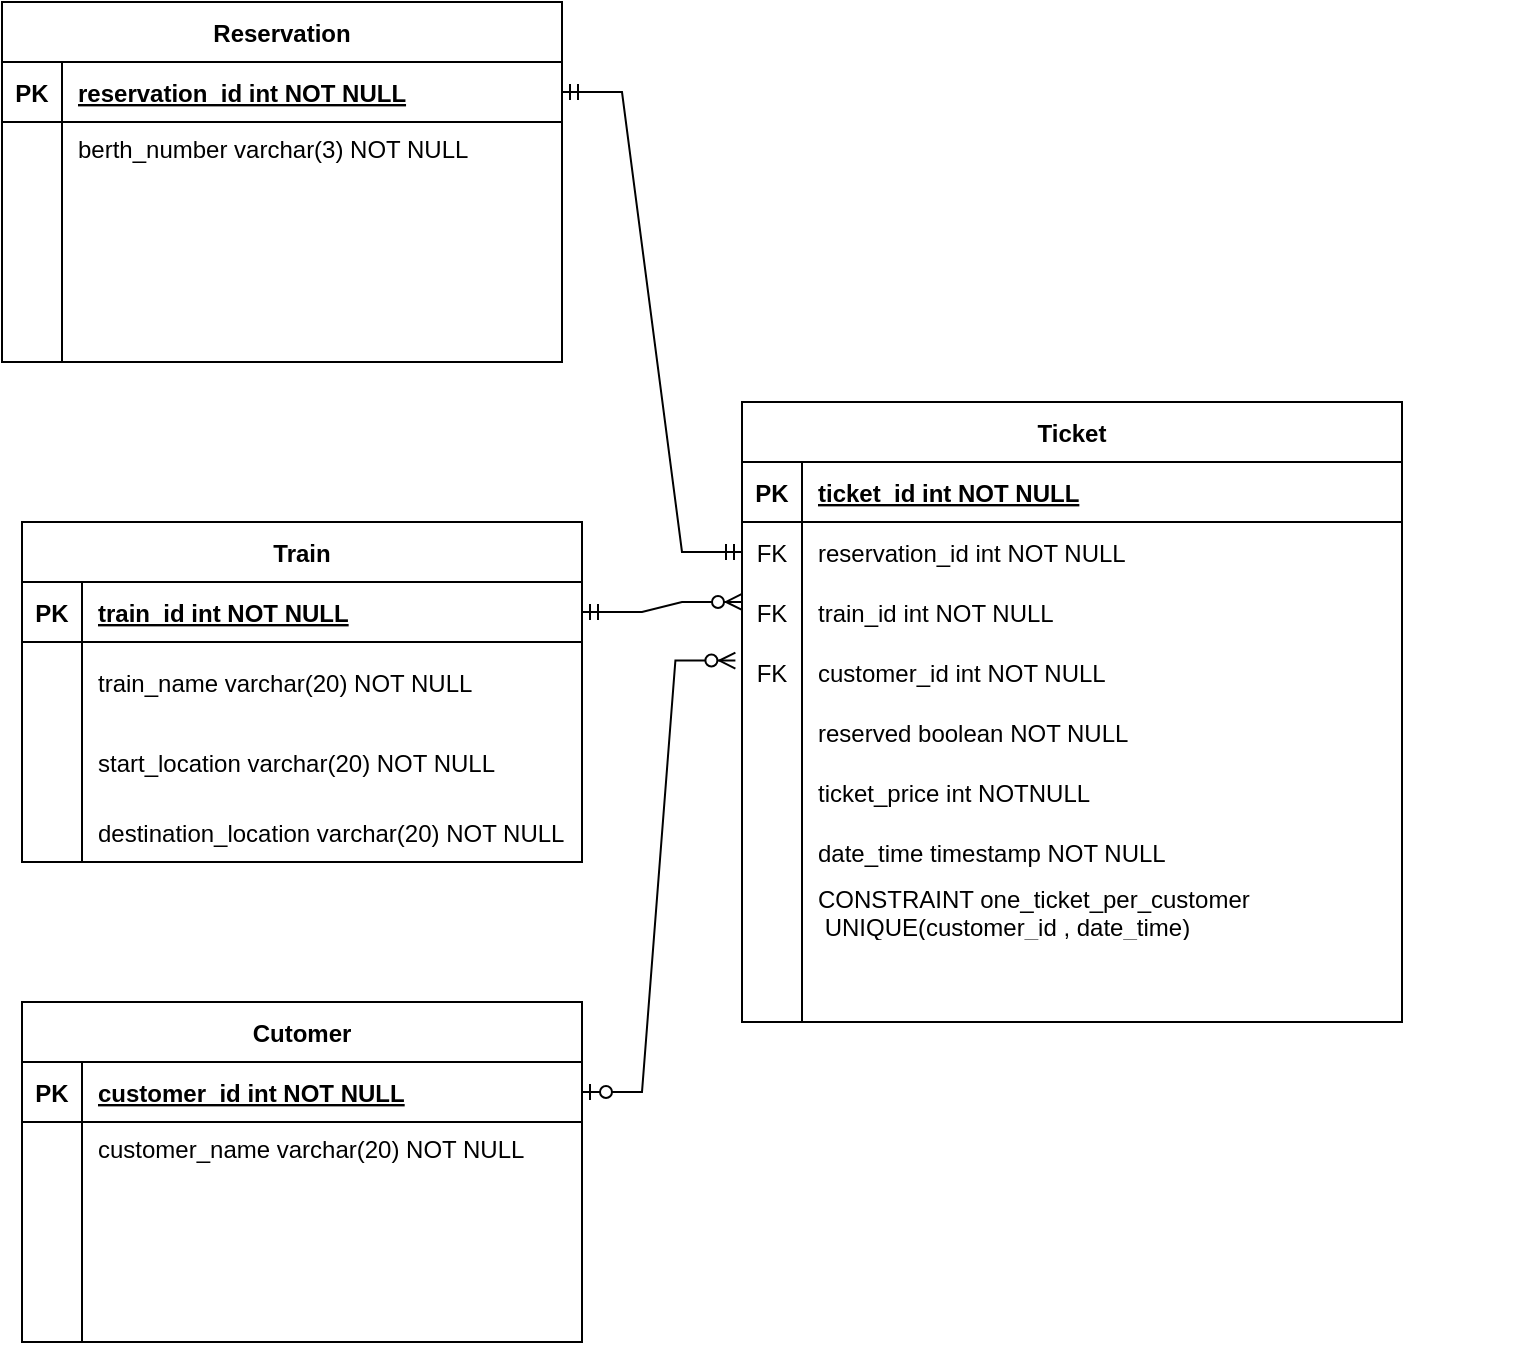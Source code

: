 <mxfile version="16.5.1" type="device"><diagram id="R2lEEEUBdFMjLlhIrx00" name="Page-1"><mxGraphModel dx="1422" dy="810" grid="1" gridSize="10" guides="1" tooltips="1" connect="1" arrows="1" fold="1" page="1" pageScale="1" pageWidth="850" pageHeight="1100" math="0" shadow="0" extFonts="Permanent Marker^https://fonts.googleapis.com/css?family=Permanent+Marker"><root><mxCell id="0"/><mxCell id="1" parent="0"/><mxCell id="C-vyLk0tnHw3VtMMgP7b-2" value="Ticket" style="shape=table;startSize=30;container=1;collapsible=1;childLayout=tableLayout;fixedRows=1;rowLines=0;fontStyle=1;align=center;resizeLast=1;" parent="1" vertex="1"><mxGeometry x="440" y="400" width="330.0" height="310" as="geometry"/></mxCell><mxCell id="C-vyLk0tnHw3VtMMgP7b-3" value="" style="shape=partialRectangle;collapsible=0;dropTarget=0;pointerEvents=0;fillColor=none;points=[[0,0.5],[1,0.5]];portConstraint=eastwest;top=0;left=0;right=0;bottom=1;" parent="C-vyLk0tnHw3VtMMgP7b-2" vertex="1"><mxGeometry y="30" width="330.0" height="30" as="geometry"/></mxCell><mxCell id="C-vyLk0tnHw3VtMMgP7b-4" value="PK" style="shape=partialRectangle;overflow=hidden;connectable=0;fillColor=none;top=0;left=0;bottom=0;right=0;fontStyle=1;" parent="C-vyLk0tnHw3VtMMgP7b-3" vertex="1"><mxGeometry width="30" height="30" as="geometry"><mxRectangle width="30" height="30" as="alternateBounds"/></mxGeometry></mxCell><mxCell id="C-vyLk0tnHw3VtMMgP7b-5" value="ticket_id int NOT NULL" style="shape=partialRectangle;overflow=hidden;connectable=0;fillColor=none;top=0;left=0;bottom=0;right=0;align=left;spacingLeft=6;fontStyle=5;" parent="C-vyLk0tnHw3VtMMgP7b-3" vertex="1"><mxGeometry x="30" width="300.0" height="30" as="geometry"><mxRectangle width="300.0" height="30" as="alternateBounds"/></mxGeometry></mxCell><mxCell id="mSmF1JjZbeeJooh_le6x-57" value="" style="shape=tableRow;horizontal=0;startSize=0;swimlaneHead=0;swimlaneBody=0;fillColor=none;collapsible=0;dropTarget=0;points=[[0,0.5],[1,0.5]];portConstraint=eastwest;top=0;left=0;right=0;bottom=0;" parent="C-vyLk0tnHw3VtMMgP7b-2" vertex="1"><mxGeometry y="60" width="330.0" height="30" as="geometry"/></mxCell><mxCell id="mSmF1JjZbeeJooh_le6x-58" value="FK" style="shape=partialRectangle;connectable=0;fillColor=none;top=0;left=0;bottom=0;right=0;fontStyle=0;overflow=hidden;" parent="mSmF1JjZbeeJooh_le6x-57" vertex="1"><mxGeometry width="30" height="30" as="geometry"><mxRectangle width="30" height="30" as="alternateBounds"/></mxGeometry></mxCell><mxCell id="mSmF1JjZbeeJooh_le6x-59" value="reservation_id int NOT NULL" style="shape=partialRectangle;connectable=0;fillColor=none;top=0;left=0;bottom=0;right=0;align=left;spacingLeft=6;fontStyle=0;overflow=hidden;" parent="mSmF1JjZbeeJooh_le6x-57" vertex="1"><mxGeometry x="30" width="300.0" height="30" as="geometry"><mxRectangle width="300.0" height="30" as="alternateBounds"/></mxGeometry></mxCell><mxCell id="mSmF1JjZbeeJooh_le6x-53" value="" style="shape=tableRow;horizontal=0;startSize=0;swimlaneHead=0;swimlaneBody=0;fillColor=none;collapsible=0;dropTarget=0;points=[[0,0.5],[1,0.5]];portConstraint=eastwest;top=0;left=0;right=0;bottom=0;" parent="C-vyLk0tnHw3VtMMgP7b-2" vertex="1"><mxGeometry y="90" width="330.0" height="30" as="geometry"/></mxCell><mxCell id="mSmF1JjZbeeJooh_le6x-54" value="FK" style="shape=partialRectangle;connectable=0;fillColor=none;top=0;left=0;bottom=0;right=0;fontStyle=0;overflow=hidden;" parent="mSmF1JjZbeeJooh_le6x-53" vertex="1"><mxGeometry width="30" height="30" as="geometry"><mxRectangle width="30" height="30" as="alternateBounds"/></mxGeometry></mxCell><mxCell id="mSmF1JjZbeeJooh_le6x-55" value="train_id int NOT NULL" style="shape=partialRectangle;connectable=0;fillColor=none;top=0;left=0;bottom=0;right=0;align=left;spacingLeft=6;fontStyle=0;overflow=hidden;" parent="mSmF1JjZbeeJooh_le6x-53" vertex="1"><mxGeometry x="30" width="300.0" height="30" as="geometry"><mxRectangle width="300.0" height="30" as="alternateBounds"/></mxGeometry></mxCell><mxCell id="mSmF1JjZbeeJooh_le6x-61" value="" style="shape=tableRow;horizontal=0;startSize=0;swimlaneHead=0;swimlaneBody=0;fillColor=none;collapsible=0;dropTarget=0;points=[[0,0.5],[1,0.5]];portConstraint=eastwest;top=0;left=0;right=0;bottom=0;" parent="C-vyLk0tnHw3VtMMgP7b-2" vertex="1"><mxGeometry y="120" width="330.0" height="30" as="geometry"/></mxCell><mxCell id="mSmF1JjZbeeJooh_le6x-62" value="FK" style="shape=partialRectangle;connectable=0;fillColor=none;top=0;left=0;bottom=0;right=0;fontStyle=0;overflow=hidden;" parent="mSmF1JjZbeeJooh_le6x-61" vertex="1"><mxGeometry width="30" height="30" as="geometry"><mxRectangle width="30" height="30" as="alternateBounds"/></mxGeometry></mxCell><mxCell id="mSmF1JjZbeeJooh_le6x-63" value="customer_id int NOT NULL" style="shape=partialRectangle;connectable=0;fillColor=none;top=0;left=0;bottom=0;right=0;align=left;spacingLeft=6;fontStyle=0;overflow=hidden;" parent="mSmF1JjZbeeJooh_le6x-61" vertex="1"><mxGeometry x="30" width="300.0" height="30" as="geometry"><mxRectangle width="300.0" height="30" as="alternateBounds"/></mxGeometry></mxCell><mxCell id="keCOiKk9DbFpDqC-U8Vj-1" value="" style="shape=tableRow;horizontal=0;startSize=0;swimlaneHead=0;swimlaneBody=0;fillColor=none;collapsible=0;dropTarget=0;points=[[0,0.5],[1,0.5]];portConstraint=eastwest;top=0;left=0;right=0;bottom=0;" vertex="1" parent="C-vyLk0tnHw3VtMMgP7b-2"><mxGeometry y="150" width="330.0" height="30" as="geometry"/></mxCell><mxCell id="keCOiKk9DbFpDqC-U8Vj-2" value="" style="shape=partialRectangle;connectable=0;fillColor=none;top=0;left=0;bottom=0;right=0;editable=1;overflow=hidden;" vertex="1" parent="keCOiKk9DbFpDqC-U8Vj-1"><mxGeometry width="30" height="30" as="geometry"><mxRectangle width="30" height="30" as="alternateBounds"/></mxGeometry></mxCell><mxCell id="keCOiKk9DbFpDqC-U8Vj-3" value="reserved boolean NOT NULL" style="shape=partialRectangle;connectable=0;fillColor=none;top=0;left=0;bottom=0;right=0;align=left;spacingLeft=6;overflow=hidden;" vertex="1" parent="keCOiKk9DbFpDqC-U8Vj-1"><mxGeometry x="30" width="300.0" height="30" as="geometry"><mxRectangle width="300.0" height="30" as="alternateBounds"/></mxGeometry></mxCell><mxCell id="mSmF1JjZbeeJooh_le6x-70" value="" style="shape=tableRow;horizontal=0;startSize=0;swimlaneHead=0;swimlaneBody=0;fillColor=none;collapsible=0;dropTarget=0;points=[[0,0.5],[1,0.5]];portConstraint=eastwest;top=0;left=0;right=0;bottom=0;" parent="C-vyLk0tnHw3VtMMgP7b-2" vertex="1"><mxGeometry y="180" width="330.0" height="30" as="geometry"/></mxCell><mxCell id="mSmF1JjZbeeJooh_le6x-71" value="" style="shape=partialRectangle;connectable=0;fillColor=none;top=0;left=0;bottom=0;right=0;editable=1;overflow=hidden;" parent="mSmF1JjZbeeJooh_le6x-70" vertex="1"><mxGeometry width="30" height="30" as="geometry"><mxRectangle width="30" height="30" as="alternateBounds"/></mxGeometry></mxCell><mxCell id="mSmF1JjZbeeJooh_le6x-72" value="ticket_price int NOTNULL" style="shape=partialRectangle;connectable=0;fillColor=none;top=0;left=0;bottom=0;right=0;align=left;spacingLeft=6;overflow=hidden;" parent="mSmF1JjZbeeJooh_le6x-70" vertex="1"><mxGeometry x="30" width="300.0" height="30" as="geometry"><mxRectangle width="300.0" height="30" as="alternateBounds"/></mxGeometry></mxCell><mxCell id="mSmF1JjZbeeJooh_le6x-74" value="" style="shape=tableRow;horizontal=0;startSize=0;swimlaneHead=0;swimlaneBody=0;fillColor=none;collapsible=0;dropTarget=0;points=[[0,0.5],[1,0.5]];portConstraint=eastwest;top=0;left=0;right=0;bottom=0;" parent="C-vyLk0tnHw3VtMMgP7b-2" vertex="1"><mxGeometry y="210" width="330.0" height="30" as="geometry"/></mxCell><mxCell id="mSmF1JjZbeeJooh_le6x-75" value="" style="shape=partialRectangle;connectable=0;fillColor=none;top=0;left=0;bottom=0;right=0;editable=1;overflow=hidden;" parent="mSmF1JjZbeeJooh_le6x-74" vertex="1"><mxGeometry width="30" height="30" as="geometry"><mxRectangle width="30" height="30" as="alternateBounds"/></mxGeometry></mxCell><mxCell id="mSmF1JjZbeeJooh_le6x-76" value="date_time timestamp NOT NULL" style="shape=partialRectangle;connectable=0;fillColor=none;top=0;left=0;bottom=0;right=0;align=left;spacingLeft=6;overflow=hidden;" parent="mSmF1JjZbeeJooh_le6x-74" vertex="1"><mxGeometry x="30" width="300.0" height="30" as="geometry"><mxRectangle width="300.0" height="30" as="alternateBounds"/></mxGeometry></mxCell><mxCell id="mSmF1JjZbeeJooh_le6x-78" value="" style="shape=tableRow;horizontal=0;startSize=0;swimlaneHead=0;swimlaneBody=0;fillColor=none;collapsible=0;dropTarget=0;points=[[0,0.5],[1,0.5]];portConstraint=eastwest;top=0;left=0;right=0;bottom=0;" parent="C-vyLk0tnHw3VtMMgP7b-2" vertex="1"><mxGeometry y="240" width="330.0" height="30" as="geometry"/></mxCell><mxCell id="mSmF1JjZbeeJooh_le6x-79" value="" style="shape=partialRectangle;connectable=0;fillColor=none;top=0;left=0;bottom=0;right=0;editable=1;overflow=hidden;" parent="mSmF1JjZbeeJooh_le6x-78" vertex="1"><mxGeometry width="30" height="30" as="geometry"><mxRectangle width="30" height="30" as="alternateBounds"/></mxGeometry></mxCell><mxCell id="mSmF1JjZbeeJooh_le6x-80" value="CONSTRAINT one_ticket_per_customer&#10; UNIQUE(customer_id , date_time)" style="shape=partialRectangle;connectable=0;fillColor=none;top=0;left=0;bottom=0;right=0;align=left;spacingLeft=6;overflow=hidden;" parent="mSmF1JjZbeeJooh_le6x-78" vertex="1"><mxGeometry x="30" width="300.0" height="30" as="geometry"><mxRectangle width="300.0" height="30" as="alternateBounds"/></mxGeometry></mxCell><mxCell id="C-vyLk0tnHw3VtMMgP7b-9" value="" style="shape=partialRectangle;collapsible=0;dropTarget=0;pointerEvents=0;fillColor=none;points=[[0,0.5],[1,0.5]];portConstraint=eastwest;top=0;left=0;right=0;bottom=0;" parent="C-vyLk0tnHw3VtMMgP7b-2" vertex="1"><mxGeometry y="270" width="330.0" height="40" as="geometry"/></mxCell><mxCell id="C-vyLk0tnHw3VtMMgP7b-10" value="" style="shape=partialRectangle;overflow=hidden;connectable=0;fillColor=none;top=0;left=0;bottom=0;right=0;" parent="C-vyLk0tnHw3VtMMgP7b-9" vertex="1"><mxGeometry width="30" height="40" as="geometry"><mxRectangle width="30" height="40" as="alternateBounds"/></mxGeometry></mxCell><mxCell id="C-vyLk0tnHw3VtMMgP7b-11" value="" style="shape=partialRectangle;overflow=hidden;connectable=0;fillColor=none;top=0;left=0;bottom=0;right=0;align=left;spacingLeft=6;" parent="C-vyLk0tnHw3VtMMgP7b-9" vertex="1"><mxGeometry x="30" width="300.0" height="40" as="geometry"><mxRectangle width="300.0" height="40" as="alternateBounds"/></mxGeometry></mxCell><mxCell id="C-vyLk0tnHw3VtMMgP7b-13" value="Cutomer" style="shape=table;startSize=30;container=1;collapsible=1;childLayout=tableLayout;fixedRows=1;rowLines=0;fontStyle=1;align=center;resizeLast=1;" parent="1" vertex="1"><mxGeometry x="80" y="700" width="280" height="170" as="geometry"/></mxCell><mxCell id="C-vyLk0tnHw3VtMMgP7b-14" value="" style="shape=partialRectangle;collapsible=0;dropTarget=0;pointerEvents=0;fillColor=none;points=[[0,0.5],[1,0.5]];portConstraint=eastwest;top=0;left=0;right=0;bottom=1;" parent="C-vyLk0tnHw3VtMMgP7b-13" vertex="1"><mxGeometry y="30" width="280" height="30" as="geometry"/></mxCell><mxCell id="C-vyLk0tnHw3VtMMgP7b-15" value="PK" style="shape=partialRectangle;overflow=hidden;connectable=0;fillColor=none;top=0;left=0;bottom=0;right=0;fontStyle=1;" parent="C-vyLk0tnHw3VtMMgP7b-14" vertex="1"><mxGeometry width="30" height="30" as="geometry"><mxRectangle width="30" height="30" as="alternateBounds"/></mxGeometry></mxCell><mxCell id="C-vyLk0tnHw3VtMMgP7b-16" value="customer_id int NOT NULL " style="shape=partialRectangle;overflow=hidden;connectable=0;fillColor=none;top=0;left=0;bottom=0;right=0;align=left;spacingLeft=6;fontStyle=5;" parent="C-vyLk0tnHw3VtMMgP7b-14" vertex="1"><mxGeometry x="30" width="250" height="30" as="geometry"><mxRectangle width="250" height="30" as="alternateBounds"/></mxGeometry></mxCell><mxCell id="C-vyLk0tnHw3VtMMgP7b-20" value="" style="shape=partialRectangle;collapsible=0;dropTarget=0;pointerEvents=0;fillColor=none;points=[[0,0.5],[1,0.5]];portConstraint=eastwest;top=0;left=0;right=0;bottom=0;" parent="C-vyLk0tnHw3VtMMgP7b-13" vertex="1"><mxGeometry y="60" width="280" height="110" as="geometry"/></mxCell><mxCell id="C-vyLk0tnHw3VtMMgP7b-21" value="" style="shape=partialRectangle;overflow=hidden;connectable=0;fillColor=none;top=0;left=0;bottom=0;right=0;" parent="C-vyLk0tnHw3VtMMgP7b-20" vertex="1"><mxGeometry width="30" height="110" as="geometry"><mxRectangle width="30" height="110" as="alternateBounds"/></mxGeometry></mxCell><mxCell id="C-vyLk0tnHw3VtMMgP7b-22" value="customer_name varchar(20) NOT NULL" style="shape=partialRectangle;overflow=hidden;connectable=0;fillColor=none;top=0;left=0;bottom=0;right=0;align=left;spacingLeft=6;verticalAlign=top;" parent="C-vyLk0tnHw3VtMMgP7b-20" vertex="1"><mxGeometry x="30" width="250" height="110" as="geometry"><mxRectangle width="250" height="110" as="alternateBounds"/></mxGeometry></mxCell><mxCell id="C-vyLk0tnHw3VtMMgP7b-23" value="Reservation" style="shape=table;startSize=30;container=1;collapsible=1;childLayout=tableLayout;fixedRows=1;rowLines=0;fontStyle=1;align=center;resizeLast=1;" parent="1" vertex="1"><mxGeometry x="70" y="200" width="280" height="180" as="geometry"/></mxCell><mxCell id="C-vyLk0tnHw3VtMMgP7b-24" value="" style="shape=partialRectangle;collapsible=0;dropTarget=0;pointerEvents=0;fillColor=none;points=[[0,0.5],[1,0.5]];portConstraint=eastwest;top=0;left=0;right=0;bottom=1;" parent="C-vyLk0tnHw3VtMMgP7b-23" vertex="1"><mxGeometry y="30" width="280" height="30" as="geometry"/></mxCell><mxCell id="C-vyLk0tnHw3VtMMgP7b-25" value="PK" style="shape=partialRectangle;overflow=hidden;connectable=0;fillColor=none;top=0;left=0;bottom=0;right=0;fontStyle=1;" parent="C-vyLk0tnHw3VtMMgP7b-24" vertex="1"><mxGeometry width="30" height="30" as="geometry"><mxRectangle width="30" height="30" as="alternateBounds"/></mxGeometry></mxCell><mxCell id="C-vyLk0tnHw3VtMMgP7b-26" value="reservation_id int NOT NULL" style="shape=partialRectangle;overflow=hidden;connectable=0;fillColor=none;top=0;left=0;bottom=0;right=0;align=left;spacingLeft=6;fontStyle=5;" parent="C-vyLk0tnHw3VtMMgP7b-24" vertex="1"><mxGeometry x="30" width="250" height="30" as="geometry"><mxRectangle width="250" height="30" as="alternateBounds"/></mxGeometry></mxCell><mxCell id="C-vyLk0tnHw3VtMMgP7b-27" value="" style="shape=partialRectangle;collapsible=0;dropTarget=0;pointerEvents=0;fillColor=none;points=[[0,0.5],[1,0.5]];portConstraint=eastwest;top=0;left=0;right=0;bottom=0;" parent="C-vyLk0tnHw3VtMMgP7b-23" vertex="1"><mxGeometry y="60" width="280" height="120" as="geometry"/></mxCell><mxCell id="C-vyLk0tnHw3VtMMgP7b-28" value="" style="shape=partialRectangle;overflow=hidden;connectable=0;fillColor=none;top=0;left=0;bottom=0;right=0;" parent="C-vyLk0tnHw3VtMMgP7b-27" vertex="1"><mxGeometry width="30" height="120" as="geometry"><mxRectangle width="30" height="120" as="alternateBounds"/></mxGeometry></mxCell><mxCell id="C-vyLk0tnHw3VtMMgP7b-29" value="berth_number varchar(3) NOT NULL" style="shape=partialRectangle;overflow=hidden;connectable=0;fillColor=none;top=0;left=0;bottom=0;right=0;align=left;spacingLeft=6;verticalAlign=top;" parent="C-vyLk0tnHw3VtMMgP7b-27" vertex="1"><mxGeometry x="30" width="250" height="120" as="geometry"><mxRectangle width="250" height="120" as="alternateBounds"/></mxGeometry></mxCell><mxCell id="mSmF1JjZbeeJooh_le6x-11" value="Train" style="shape=table;startSize=30;container=1;collapsible=1;childLayout=tableLayout;fixedRows=1;rowLines=0;fontStyle=1;align=center;resizeLast=1;" parent="1" vertex="1"><mxGeometry x="80" y="460" width="280" height="170" as="geometry"/></mxCell><mxCell id="mSmF1JjZbeeJooh_le6x-12" value="" style="shape=partialRectangle;collapsible=0;dropTarget=0;pointerEvents=0;fillColor=none;points=[[0,0.5],[1,0.5]];portConstraint=eastwest;top=0;left=0;right=0;bottom=1;" parent="mSmF1JjZbeeJooh_le6x-11" vertex="1"><mxGeometry y="30" width="280" height="30" as="geometry"/></mxCell><mxCell id="mSmF1JjZbeeJooh_le6x-13" value="PK" style="shape=partialRectangle;overflow=hidden;connectable=0;fillColor=none;top=0;left=0;bottom=0;right=0;fontStyle=1;" parent="mSmF1JjZbeeJooh_le6x-12" vertex="1"><mxGeometry width="30" height="30" as="geometry"><mxRectangle width="30" height="30" as="alternateBounds"/></mxGeometry></mxCell><mxCell id="mSmF1JjZbeeJooh_le6x-14" value="train_id int NOT NULL " style="shape=partialRectangle;overflow=hidden;connectable=0;fillColor=none;top=0;left=0;bottom=0;right=0;align=left;spacingLeft=6;fontStyle=5;" parent="mSmF1JjZbeeJooh_le6x-12" vertex="1"><mxGeometry x="30" width="250" height="30" as="geometry"><mxRectangle width="250" height="30" as="alternateBounds"/></mxGeometry></mxCell><mxCell id="mSmF1JjZbeeJooh_le6x-18" value="" style="shape=partialRectangle;collapsible=0;dropTarget=0;pointerEvents=0;fillColor=none;points=[[0,0.5],[1,0.5]];portConstraint=eastwest;top=0;left=0;right=0;bottom=0;" parent="mSmF1JjZbeeJooh_le6x-11" vertex="1"><mxGeometry y="60" width="280" height="40" as="geometry"/></mxCell><mxCell id="mSmF1JjZbeeJooh_le6x-19" value="" style="shape=partialRectangle;overflow=hidden;connectable=0;fillColor=none;top=0;left=0;bottom=0;right=0;" parent="mSmF1JjZbeeJooh_le6x-18" vertex="1"><mxGeometry width="30" height="40" as="geometry"><mxRectangle width="30" height="40" as="alternateBounds"/></mxGeometry></mxCell><mxCell id="mSmF1JjZbeeJooh_le6x-20" value="train_name varchar(20) NOT NULL" style="shape=partialRectangle;overflow=hidden;connectable=0;fillColor=none;top=0;left=0;bottom=0;right=0;align=left;spacingLeft=6;verticalAlign=middle;" parent="mSmF1JjZbeeJooh_le6x-18" vertex="1"><mxGeometry x="30" width="250" height="40" as="geometry"><mxRectangle width="250" height="40" as="alternateBounds"/></mxGeometry></mxCell><mxCell id="mSmF1JjZbeeJooh_le6x-29" value="" style="shape=tableRow;horizontal=0;startSize=0;swimlaneHead=0;swimlaneBody=0;fillColor=none;collapsible=0;dropTarget=0;points=[[0,0.5],[1,0.5]];portConstraint=eastwest;top=0;left=0;right=0;bottom=0;" parent="mSmF1JjZbeeJooh_le6x-11" vertex="1"><mxGeometry y="100" width="280" height="40" as="geometry"/></mxCell><mxCell id="mSmF1JjZbeeJooh_le6x-30" value="" style="shape=partialRectangle;connectable=0;fillColor=none;top=0;left=0;bottom=0;right=0;editable=1;overflow=hidden;" parent="mSmF1JjZbeeJooh_le6x-29" vertex="1"><mxGeometry width="30" height="40" as="geometry"><mxRectangle width="30" height="40" as="alternateBounds"/></mxGeometry></mxCell><mxCell id="mSmF1JjZbeeJooh_le6x-31" value="start_location varchar(20) NOT NULL" style="shape=partialRectangle;connectable=0;fillColor=none;top=0;left=0;bottom=0;right=0;align=left;spacingLeft=6;overflow=hidden;" parent="mSmF1JjZbeeJooh_le6x-29" vertex="1"><mxGeometry x="30" width="250" height="40" as="geometry"><mxRectangle width="250" height="40" as="alternateBounds"/></mxGeometry></mxCell><mxCell id="mSmF1JjZbeeJooh_le6x-44" value="" style="shape=tableRow;horizontal=0;startSize=0;swimlaneHead=0;swimlaneBody=0;fillColor=none;collapsible=0;dropTarget=0;points=[[0,0.5],[1,0.5]];portConstraint=eastwest;top=0;left=0;right=0;bottom=0;" parent="mSmF1JjZbeeJooh_le6x-11" vertex="1"><mxGeometry y="140" width="280" height="30" as="geometry"/></mxCell><mxCell id="mSmF1JjZbeeJooh_le6x-45" value="" style="shape=partialRectangle;connectable=0;fillColor=none;top=0;left=0;bottom=0;right=0;editable=1;overflow=hidden;" parent="mSmF1JjZbeeJooh_le6x-44" vertex="1"><mxGeometry width="30" height="30" as="geometry"><mxRectangle width="30" height="30" as="alternateBounds"/></mxGeometry></mxCell><mxCell id="mSmF1JjZbeeJooh_le6x-46" value="destination_location varchar(20) NOT NULL" style="shape=partialRectangle;connectable=0;fillColor=none;top=0;left=0;bottom=0;right=0;align=left;spacingLeft=6;overflow=hidden;" parent="mSmF1JjZbeeJooh_le6x-44" vertex="1"><mxGeometry x="30" width="250" height="30" as="geometry"><mxRectangle width="250" height="30" as="alternateBounds"/></mxGeometry></mxCell><mxCell id="mSmF1JjZbeeJooh_le6x-21" value="" style="shape=partialRectangle;collapsible=0;dropTarget=0;pointerEvents=0;fillColor=none;points=[[0,0.5],[1,0.5]];portConstraint=eastwest;top=0;left=0;right=0;bottom=0;" parent="1" vertex="1"><mxGeometry x="540" y="220" width="290" height="30" as="geometry"/></mxCell><mxCell id="mSmF1JjZbeeJooh_le6x-64" value="" style="edgeStyle=entityRelationEdgeStyle;fontSize=12;html=1;endArrow=ERmandOne;startArrow=ERmandOne;rounded=0;entryX=0;entryY=0.5;entryDx=0;entryDy=0;" parent="1" source="C-vyLk0tnHw3VtMMgP7b-24" target="mSmF1JjZbeeJooh_le6x-57" edge="1"><mxGeometry width="100" height="100" relative="1" as="geometry"><mxPoint x="340" y="520" as="sourcePoint"/><mxPoint x="440" y="420" as="targetPoint"/></mxGeometry></mxCell><mxCell id="mSmF1JjZbeeJooh_le6x-67" value="" style="edgeStyle=entityRelationEdgeStyle;fontSize=12;html=1;endArrow=ERzeroToMany;startArrow=ERmandOne;rounded=0;exitX=1;exitY=0.5;exitDx=0;exitDy=0;entryX=0;entryY=0.333;entryDx=0;entryDy=0;entryPerimeter=0;" parent="1" source="mSmF1JjZbeeJooh_le6x-12" target="mSmF1JjZbeeJooh_le6x-53" edge="1"><mxGeometry width="100" height="100" relative="1" as="geometry"><mxPoint x="340" y="520" as="sourcePoint"/><mxPoint x="440" y="420" as="targetPoint"/></mxGeometry></mxCell><mxCell id="mSmF1JjZbeeJooh_le6x-68" value="" style="edgeStyle=entityRelationEdgeStyle;fontSize=12;html=1;endArrow=ERzeroToMany;startArrow=ERzeroToOne;rounded=0;exitX=1;exitY=0.5;exitDx=0;exitDy=0;entryX=-0.01;entryY=0.309;entryDx=0;entryDy=0;entryPerimeter=0;" parent="1" source="C-vyLk0tnHw3VtMMgP7b-14" target="mSmF1JjZbeeJooh_le6x-61" edge="1"><mxGeometry width="100" height="100" relative="1" as="geometry"><mxPoint x="340" y="560" as="sourcePoint"/><mxPoint x="440" y="460" as="targetPoint"/></mxGeometry></mxCell></root></mxGraphModel></diagram></mxfile>